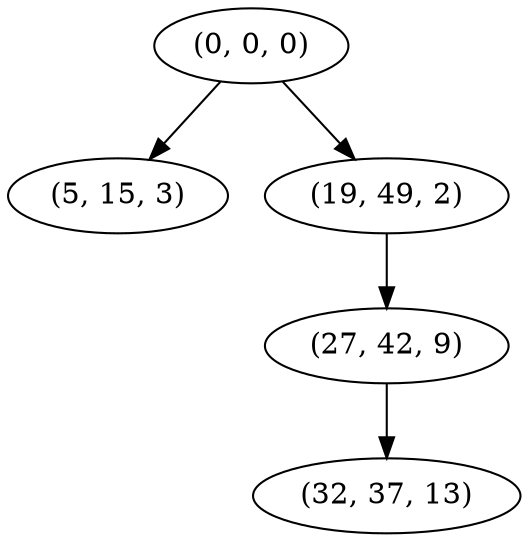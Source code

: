 digraph tree {
    "(0, 0, 0)";
    "(5, 15, 3)";
    "(19, 49, 2)";
    "(27, 42, 9)";
    "(32, 37, 13)";
    "(0, 0, 0)" -> "(5, 15, 3)";
    "(0, 0, 0)" -> "(19, 49, 2)";
    "(19, 49, 2)" -> "(27, 42, 9)";
    "(27, 42, 9)" -> "(32, 37, 13)";
}
